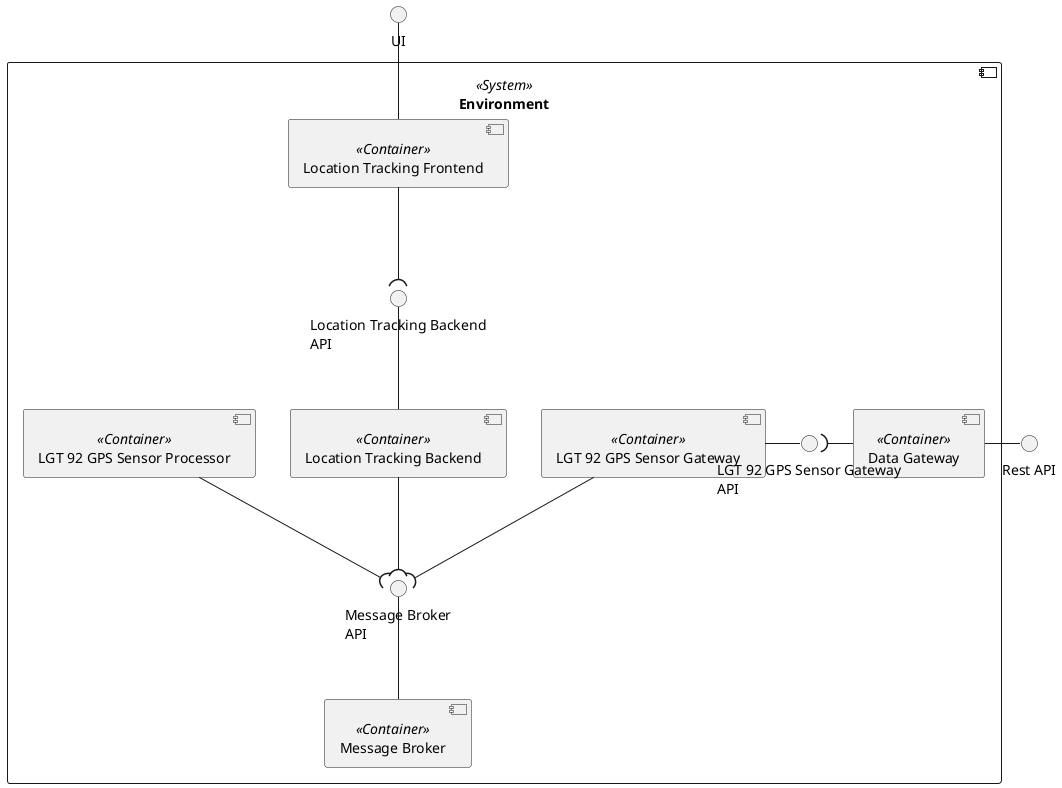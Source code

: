 @startuml logical-view-level2

skinparam Monochrome true
skinparam sequenceMessageAlign center
skinparam Shadowing false
skinparam componentStyle uml2
skinparam packageStyle rectangle

interface "UI" as UI

interface "Rest API" as IN_ENDPOINT

component "Environment" <<System>> {
    component "Message Broker" as MB <<Container>>
    component "Location Tracking Backend" as LTB <<Container>>
    component "Location Tracking Frontend" as LTF <<Container>>
    component "LGT 92 GPS Sensor Processor" as LGT92GPSP <<Container>>
    component "LGT 92 GPS Sensor Gateway" as LGT92GPSG <<Container>>
    component "Data Gateway" as DG <<Container>>

    interface "Message Broker\nAPI" as MB_API
    interface "Location Tracking Backend\nAPI" as LTB_API
    interface "LGT 92 GPS Sensor Gateway\nAPI" as LGT92GPSG_API

    MB_API -- MB
    LTB_API -- LTB
    UI -- LTF
    LGT92GPSG - LGT92GPSG_API

    LTF --( LTB_API

    LTB --( MB_API
    LGT92GPSG --( MB_API
    LGT92GPSP --( MB_API

    DG - IN_ENDPOINT
    LGT92GPSG_API )- DG
}

@enduml
